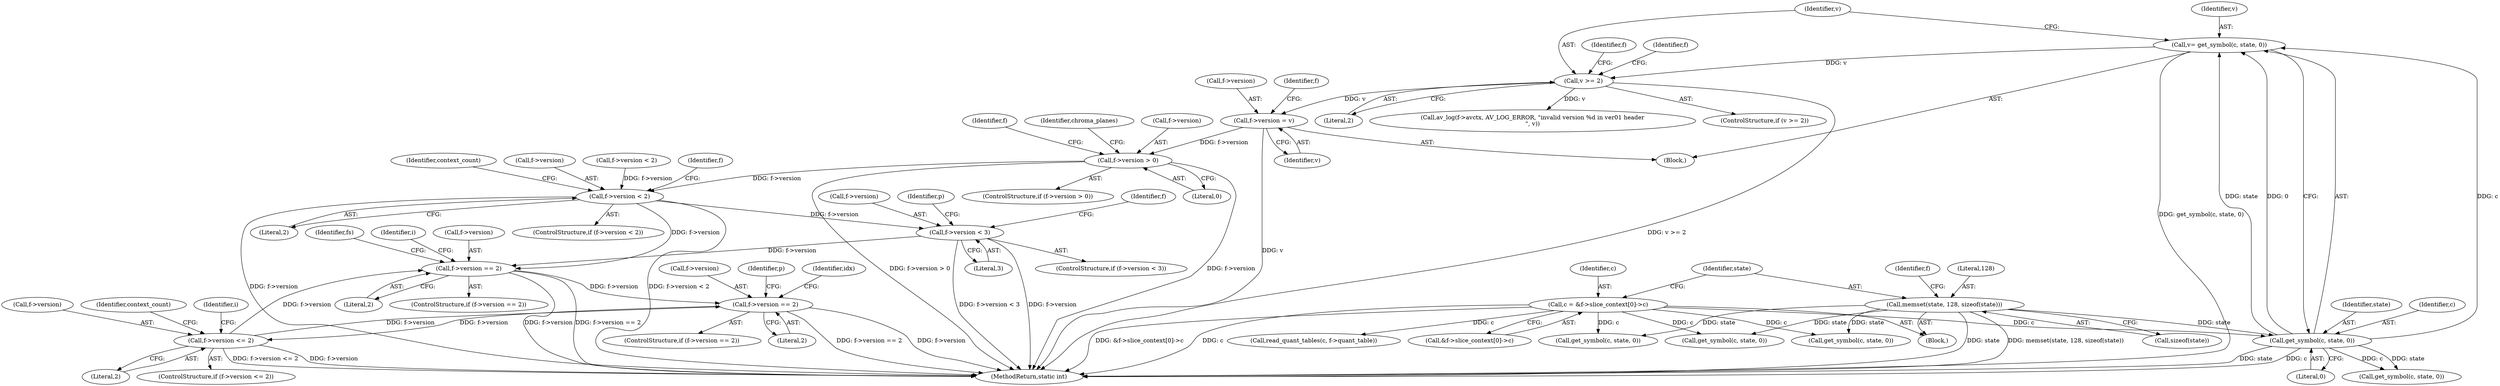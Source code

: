 digraph "0_FFmpeg_547d690d676064069d44703a1917e0dab7e33445@pointer" {
"1000220" [label="(Call,f->version > 0)"];
"1000160" [label="(Call,f->version = v)"];
"1000147" [label="(Call,v >= 2)"];
"1000140" [label="(Call,v= get_symbol(c, state, 0))"];
"1000142" [label="(Call,get_symbol(c, state, 0))"];
"1000113" [label="(Call,c = &f->slice_context[0]->c)"];
"1000123" [label="(Call,memset(state, 128, sizeof(state)))"];
"1000830" [label="(Call,f->version < 2)"];
"1000858" [label="(Call,f->version < 3)"];
"1001005" [label="(Call,f->version == 2)"];
"1001192" [label="(Call,f->version == 2)"];
"1001261" [label="(Call,f->version <= 2)"];
"1000857" [label="(ControlStructure,if (f->version < 3))"];
"1001265" [label="(Literal,2)"];
"1000220" [label="(Call,f->version > 0)"];
"1000142" [label="(Call,get_symbol(c, state, 0))"];
"1001005" [label="(Call,f->version == 2)"];
"1000148" [label="(Identifier,v)"];
"1000228" [label="(Identifier,f)"];
"1000866" [label="(Identifier,f)"];
"1001004" [label="(ControlStructure,if (f->version == 2))"];
"1001200" [label="(Identifier,idx)"];
"1000860" [label="(Identifier,f)"];
"1001193" [label="(Call,f->version)"];
"1000175" [label="(Call,get_symbol(c, state, 0))"];
"1000834" [label="(Literal,2)"];
"1000149" [label="(Literal,2)"];
"1001009" [label="(Literal,2)"];
"1001192" [label="(Call,f->version == 2)"];
"1000837" [label="(Identifier,context_count)"];
"1000236" [label="(Identifier,chroma_planes)"];
"1001295" [label="(MethodReturn,static int)"];
"1000859" [label="(Call,f->version)"];
"1000224" [label="(Literal,0)"];
"1000113" [label="(Call,c = &f->slice_context[0]->c)"];
"1001013" [label="(Identifier,fs)"];
"1001191" [label="(ControlStructure,if (f->version == 2))"];
"1001173" [label="(Identifier,i)"];
"1001251" [label="(Identifier,p)"];
"1000829" [label="(ControlStructure,if (f->version < 2))"];
"1000858" [label="(Call,f->version < 3)"];
"1000830" [label="(Call,f->version < 2)"];
"1000140" [label="(Call,v= get_symbol(c, state, 0))"];
"1000162" [label="(Identifier,f)"];
"1000145" [label="(Literal,0)"];
"1000838" [label="(Call,read_quant_tables(c, f->quant_table))"];
"1000868" [label="(Call,get_symbol(c, state, 0))"];
"1001196" [label="(Literal,2)"];
"1001181" [label="(Identifier,i)"];
"1001261" [label="(Call,f->version <= 2)"];
"1000219" [label="(ControlStructure,if (f->version > 0))"];
"1000161" [label="(Call,f->version)"];
"1000151" [label="(Call,av_log(f->avctx, AV_LOG_ERROR, \"invalid version %d in ver01 header\n\", v))"];
"1000125" [label="(Literal,128)"];
"1000104" [label="(Block,)"];
"1000131" [label="(Identifier,f)"];
"1000153" [label="(Identifier,f)"];
"1000144" [label="(Identifier,state)"];
"1000143" [label="(Identifier,c)"];
"1001262" [label="(Call,f->version)"];
"1000160" [label="(Call,f->version = v)"];
"1000164" [label="(Identifier,v)"];
"1001260" [label="(ControlStructure,if (f->version <= 2))"];
"1000831" [label="(Call,f->version)"];
"1000221" [label="(Call,f->version)"];
"1000115" [label="(Call,&f->slice_context[0]->c)"];
"1001201" [label="(Call,get_symbol(c, state, 0))"];
"1000146" [label="(ControlStructure,if (v >= 2))"];
"1001016" [label="(Call,get_symbol(c, state, 0))"];
"1000141" [label="(Identifier,v)"];
"1001006" [label="(Call,f->version)"];
"1000876" [label="(Identifier,p)"];
"1000114" [label="(Identifier,c)"];
"1000123" [label="(Call,memset(state, 128, sizeof(state)))"];
"1000147" [label="(Call,v >= 2)"];
"1000124" [label="(Identifier,state)"];
"1000167" [label="(Identifier,f)"];
"1000134" [label="(Block,)"];
"1000126" [label="(Call,sizeof(state))"];
"1000129" [label="(Call,f->version < 2)"];
"1001269" [label="(Identifier,context_count)"];
"1000862" [label="(Literal,3)"];
"1000220" -> "1000219"  [label="AST: "];
"1000220" -> "1000224"  [label="CFG: "];
"1000221" -> "1000220"  [label="AST: "];
"1000224" -> "1000220"  [label="AST: "];
"1000228" -> "1000220"  [label="CFG: "];
"1000236" -> "1000220"  [label="CFG: "];
"1000220" -> "1001295"  [label="DDG: f->version"];
"1000220" -> "1001295"  [label="DDG: f->version > 0"];
"1000160" -> "1000220"  [label="DDG: f->version"];
"1000220" -> "1000830"  [label="DDG: f->version"];
"1000160" -> "1000134"  [label="AST: "];
"1000160" -> "1000164"  [label="CFG: "];
"1000161" -> "1000160"  [label="AST: "];
"1000164" -> "1000160"  [label="AST: "];
"1000167" -> "1000160"  [label="CFG: "];
"1000160" -> "1001295"  [label="DDG: v"];
"1000147" -> "1000160"  [label="DDG: v"];
"1000147" -> "1000146"  [label="AST: "];
"1000147" -> "1000149"  [label="CFG: "];
"1000148" -> "1000147"  [label="AST: "];
"1000149" -> "1000147"  [label="AST: "];
"1000153" -> "1000147"  [label="CFG: "];
"1000162" -> "1000147"  [label="CFG: "];
"1000147" -> "1001295"  [label="DDG: v >= 2"];
"1000140" -> "1000147"  [label="DDG: v"];
"1000147" -> "1000151"  [label="DDG: v"];
"1000140" -> "1000134"  [label="AST: "];
"1000140" -> "1000142"  [label="CFG: "];
"1000141" -> "1000140"  [label="AST: "];
"1000142" -> "1000140"  [label="AST: "];
"1000148" -> "1000140"  [label="CFG: "];
"1000140" -> "1001295"  [label="DDG: get_symbol(c, state, 0)"];
"1000142" -> "1000140"  [label="DDG: c"];
"1000142" -> "1000140"  [label="DDG: state"];
"1000142" -> "1000140"  [label="DDG: 0"];
"1000142" -> "1000145"  [label="CFG: "];
"1000143" -> "1000142"  [label="AST: "];
"1000144" -> "1000142"  [label="AST: "];
"1000145" -> "1000142"  [label="AST: "];
"1000142" -> "1001295"  [label="DDG: state"];
"1000142" -> "1001295"  [label="DDG: c"];
"1000113" -> "1000142"  [label="DDG: c"];
"1000123" -> "1000142"  [label="DDG: state"];
"1000142" -> "1000175"  [label="DDG: c"];
"1000142" -> "1000175"  [label="DDG: state"];
"1000113" -> "1000104"  [label="AST: "];
"1000113" -> "1000115"  [label="CFG: "];
"1000114" -> "1000113"  [label="AST: "];
"1000115" -> "1000113"  [label="AST: "];
"1000124" -> "1000113"  [label="CFG: "];
"1000113" -> "1001295"  [label="DDG: c"];
"1000113" -> "1001295"  [label="DDG: &f->slice_context[0]->c"];
"1000113" -> "1000838"  [label="DDG: c"];
"1000113" -> "1000868"  [label="DDG: c"];
"1000113" -> "1001016"  [label="DDG: c"];
"1000113" -> "1001201"  [label="DDG: c"];
"1000123" -> "1000104"  [label="AST: "];
"1000123" -> "1000126"  [label="CFG: "];
"1000124" -> "1000123"  [label="AST: "];
"1000125" -> "1000123"  [label="AST: "];
"1000126" -> "1000123"  [label="AST: "];
"1000131" -> "1000123"  [label="CFG: "];
"1000123" -> "1001295"  [label="DDG: memset(state, 128, sizeof(state))"];
"1000123" -> "1001295"  [label="DDG: state"];
"1000123" -> "1000868"  [label="DDG: state"];
"1000123" -> "1001016"  [label="DDG: state"];
"1000123" -> "1001201"  [label="DDG: state"];
"1000830" -> "1000829"  [label="AST: "];
"1000830" -> "1000834"  [label="CFG: "];
"1000831" -> "1000830"  [label="AST: "];
"1000834" -> "1000830"  [label="AST: "];
"1000837" -> "1000830"  [label="CFG: "];
"1000860" -> "1000830"  [label="CFG: "];
"1000830" -> "1001295"  [label="DDG: f->version < 2"];
"1000830" -> "1001295"  [label="DDG: f->version"];
"1000129" -> "1000830"  [label="DDG: f->version"];
"1000830" -> "1000858"  [label="DDG: f->version"];
"1000830" -> "1001005"  [label="DDG: f->version"];
"1000858" -> "1000857"  [label="AST: "];
"1000858" -> "1000862"  [label="CFG: "];
"1000859" -> "1000858"  [label="AST: "];
"1000862" -> "1000858"  [label="AST: "];
"1000866" -> "1000858"  [label="CFG: "];
"1000876" -> "1000858"  [label="CFG: "];
"1000858" -> "1001295"  [label="DDG: f->version < 3"];
"1000858" -> "1001295"  [label="DDG: f->version"];
"1000858" -> "1001005"  [label="DDG: f->version"];
"1001005" -> "1001004"  [label="AST: "];
"1001005" -> "1001009"  [label="CFG: "];
"1001006" -> "1001005"  [label="AST: "];
"1001009" -> "1001005"  [label="AST: "];
"1001013" -> "1001005"  [label="CFG: "];
"1001173" -> "1001005"  [label="CFG: "];
"1001005" -> "1001295"  [label="DDG: f->version == 2"];
"1001005" -> "1001295"  [label="DDG: f->version"];
"1001261" -> "1001005"  [label="DDG: f->version"];
"1001005" -> "1001192"  [label="DDG: f->version"];
"1001192" -> "1001191"  [label="AST: "];
"1001192" -> "1001196"  [label="CFG: "];
"1001193" -> "1001192"  [label="AST: "];
"1001196" -> "1001192"  [label="AST: "];
"1001200" -> "1001192"  [label="CFG: "];
"1001251" -> "1001192"  [label="CFG: "];
"1001192" -> "1001295"  [label="DDG: f->version == 2"];
"1001192" -> "1001295"  [label="DDG: f->version"];
"1001261" -> "1001192"  [label="DDG: f->version"];
"1001192" -> "1001261"  [label="DDG: f->version"];
"1001261" -> "1001260"  [label="AST: "];
"1001261" -> "1001265"  [label="CFG: "];
"1001262" -> "1001261"  [label="AST: "];
"1001265" -> "1001261"  [label="AST: "];
"1001269" -> "1001261"  [label="CFG: "];
"1001181" -> "1001261"  [label="CFG: "];
"1001261" -> "1001295"  [label="DDG: f->version"];
"1001261" -> "1001295"  [label="DDG: f->version <= 2"];
}

